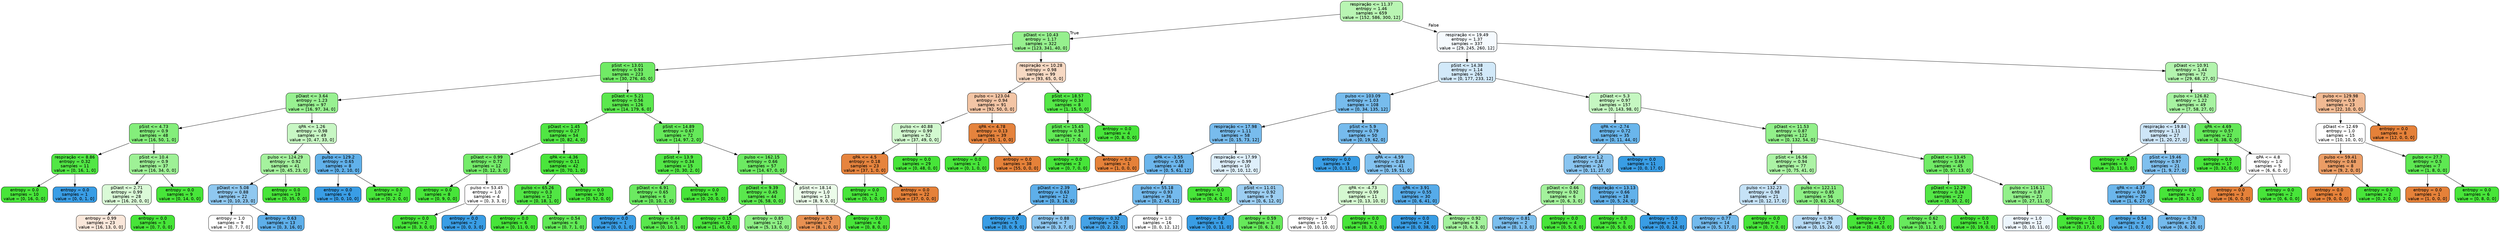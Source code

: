 digraph Tree {
node [shape=box, style="filled, rounded", color="black", fontname="helvetica"] ;
edge [fontname="helvetica"] ;
0 [label="respiração <= 11.37\nentropy = 1.46\nsamples = 659\nvalue = [152, 586, 300, 12]", fillcolor="#b9f5b3"] ;
1 [label="pDiast <= 10.43\nentropy = 1.17\nsamples = 322\nvalue = [123, 341, 40, 0]", fillcolor="#96f08e"] ;
0 -> 1 [labeldistance=2.5, labelangle=45, headlabel="True"] ;
2 [label="pSist <= 13.01\nentropy = 0.93\nsamples = 223\nvalue = [30, 276, 40, 0]", fillcolor="#71eb66"] ;
1 -> 2 ;
3 [label="pDiast <= 3.64\nentropy = 1.23\nsamples = 97\nvalue = [16, 97, 34, 0]", fillcolor="#98f191"] ;
2 -> 3 ;
4 [label="pSist <= 4.73\nentropy = 0.9\nsamples = 48\nvalue = [16, 50, 1, 0]", fillcolor="#84ee7b"] ;
3 -> 4 ;
5 [label="respiração <= 8.86\nentropy = 0.32\nsamples = 11\nvalue = [0, 16, 1, 0]", fillcolor="#52e745"] ;
4 -> 5 ;
6 [label="entropy = 0.0\nsamples = 10\nvalue = [0, 16, 0, 0]", fillcolor="#47e539"] ;
5 -> 6 ;
7 [label="entropy = 0.0\nsamples = 1\nvalue = [0, 0, 1, 0]", fillcolor="#399de5"] ;
5 -> 7 ;
8 [label="pSist <= 10.4\nentropy = 0.9\nsamples = 37\nvalue = [16, 34, 0, 0]", fillcolor="#9ef196"] ;
4 -> 8 ;
9 [label="pDiast <= 2.71\nentropy = 0.99\nsamples = 28\nvalue = [16, 20, 0, 0]", fillcolor="#dafad7"] ;
8 -> 9 ;
10 [label="entropy = 0.99\nsamples = 23\nvalue = [16, 13, 0, 0]", fillcolor="#fae7da"] ;
9 -> 10 ;
11 [label="entropy = 0.0\nsamples = 5\nvalue = [0, 7, 0, 0]", fillcolor="#47e539"] ;
9 -> 11 ;
12 [label="entropy = 0.0\nsamples = 9\nvalue = [0, 14, 0, 0]", fillcolor="#47e539"] ;
8 -> 12 ;
13 [label="qPA <= 1.26\nentropy = 0.98\nsamples = 49\nvalue = [0, 47, 33, 0]", fillcolor="#c8f7c4"] ;
3 -> 13 ;
14 [label="pulso <= 124.29\nentropy = 0.92\nsamples = 41\nvalue = [0, 45, 23, 0]", fillcolor="#a5f29e"] ;
13 -> 14 ;
15 [label="pDiast <= 5.08\nentropy = 0.88\nsamples = 22\nvalue = [0, 10, 23, 0]", fillcolor="#8fc8f0"] ;
14 -> 15 ;
16 [label="entropy = 1.0\nsamples = 9\nvalue = [0, 7, 7, 0]", fillcolor="#ffffff"] ;
15 -> 16 ;
17 [label="entropy = 0.63\nsamples = 13\nvalue = [0, 3, 16, 0]", fillcolor="#5eafea"] ;
15 -> 17 ;
18 [label="entropy = 0.0\nsamples = 19\nvalue = [0, 35, 0, 0]", fillcolor="#47e539"] ;
14 -> 18 ;
19 [label="pulso <= 129.2\nentropy = 0.65\nsamples = 8\nvalue = [0, 2, 10, 0]", fillcolor="#61b1ea"] ;
13 -> 19 ;
20 [label="entropy = 0.0\nsamples = 6\nvalue = [0, 0, 10, 0]", fillcolor="#399de5"] ;
19 -> 20 ;
21 [label="entropy = 0.0\nsamples = 2\nvalue = [0, 2, 0, 0]", fillcolor="#47e539"] ;
19 -> 21 ;
22 [label="pDiast <= 5.21\nentropy = 0.56\nsamples = 126\nvalue = [14, 179, 6, 0]", fillcolor="#5be84e"] ;
2 -> 22 ;
23 [label="pDiast <= 1.45\nentropy = 0.27\nsamples = 54\nvalue = [0, 82, 4, 0]", fillcolor="#50e643"] ;
22 -> 23 ;
24 [label="pDiast <= 0.99\nentropy = 0.72\nsamples = 12\nvalue = [0, 12, 3, 0]", fillcolor="#75ec6a"] ;
23 -> 24 ;
25 [label="entropy = 0.0\nsamples = 8\nvalue = [0, 9, 0, 0]", fillcolor="#47e539"] ;
24 -> 25 ;
26 [label="pulso <= 53.45\nentropy = 1.0\nsamples = 4\nvalue = [0, 3, 3, 0]", fillcolor="#ffffff"] ;
24 -> 26 ;
27 [label="entropy = 0.0\nsamples = 2\nvalue = [0, 3, 0, 0]", fillcolor="#47e539"] ;
26 -> 27 ;
28 [label="entropy = 0.0\nsamples = 2\nvalue = [0, 0, 3, 0]", fillcolor="#399de5"] ;
26 -> 28 ;
29 [label="qPA <= -4.36\nentropy = 0.11\nsamples = 42\nvalue = [0, 70, 1, 0]", fillcolor="#4ae53c"] ;
23 -> 29 ;
30 [label="pulso <= 65.26\nentropy = 0.3\nsamples = 12\nvalue = [0, 18, 1, 0]", fillcolor="#51e644"] ;
29 -> 30 ;
31 [label="entropy = 0.0\nsamples = 6\nvalue = [0, 11, 0, 0]", fillcolor="#47e539"] ;
30 -> 31 ;
32 [label="entropy = 0.54\nsamples = 6\nvalue = [0, 7, 1, 0]", fillcolor="#61e955"] ;
30 -> 32 ;
33 [label="entropy = 0.0\nsamples = 30\nvalue = [0, 52, 0, 0]", fillcolor="#47e539"] ;
29 -> 33 ;
34 [label="pSist <= 14.89\nentropy = 0.67\nsamples = 72\nvalue = [14, 97, 2, 0]", fillcolor="#65e959"] ;
22 -> 34 ;
35 [label="pSist <= 13.9\nentropy = 0.34\nsamples = 15\nvalue = [0, 30, 2, 0]", fillcolor="#53e746"] ;
34 -> 35 ;
36 [label="pDiast <= 6.91\nentropy = 0.65\nsamples = 6\nvalue = [0, 10, 2, 0]", fillcolor="#6cea61"] ;
35 -> 36 ;
37 [label="entropy = 0.0\nsamples = 1\nvalue = [0, 0, 1, 0]", fillcolor="#399de5"] ;
36 -> 37 ;
38 [label="entropy = 0.44\nsamples = 5\nvalue = [0, 10, 1, 0]", fillcolor="#59e84d"] ;
36 -> 38 ;
39 [label="entropy = 0.0\nsamples = 9\nvalue = [0, 20, 0, 0]", fillcolor="#47e539"] ;
35 -> 39 ;
40 [label="pulso <= 162.15\nentropy = 0.66\nsamples = 57\nvalue = [14, 67, 0, 0]", fillcolor="#6dea62"] ;
34 -> 40 ;
41 [label="pDiast <= 9.39\nentropy = 0.45\nsamples = 44\nvalue = [6, 58, 0, 0]", fillcolor="#5ae84d"] ;
40 -> 41 ;
42 [label="entropy = 0.15\nsamples = 32\nvalue = [1, 45, 0, 0]", fillcolor="#4be63d"] ;
41 -> 42 ;
43 [label="entropy = 0.85\nsamples = 12\nvalue = [5, 13, 0, 0]", fillcolor="#8eef85"] ;
41 -> 43 ;
44 [label="pSist <= 18.14\nentropy = 1.0\nsamples = 13\nvalue = [8, 9, 0, 0]", fillcolor="#ebfce9"] ;
40 -> 44 ;
45 [label="entropy = 0.5\nsamples = 7\nvalue = [8, 1, 0, 0]", fillcolor="#e89152"] ;
44 -> 45 ;
46 [label="entropy = 0.0\nsamples = 6\nvalue = [0, 8, 0, 0]", fillcolor="#47e539"] ;
44 -> 46 ;
47 [label="respiração <= 10.28\nentropy = 0.98\nsamples = 99\nvalue = [93, 65, 0, 0]", fillcolor="#f7d9c3"] ;
1 -> 47 ;
48 [label="pulso <= 123.04\nentropy = 0.94\nsamples = 91\nvalue = [92, 50, 0, 0]", fillcolor="#f3c5a5"] ;
47 -> 48 ;
49 [label="pulso <= 40.88\nentropy = 0.99\nsamples = 52\nvalue = [37, 49, 0, 0]", fillcolor="#d2f9cf"] ;
48 -> 49 ;
50 [label="qPA <= 4.5\nentropy = 0.18\nsamples = 23\nvalue = [37, 1, 0, 0]", fillcolor="#e6843e"] ;
49 -> 50 ;
51 [label="entropy = 0.0\nsamples = 1\nvalue = [0, 1, 0, 0]", fillcolor="#47e539"] ;
50 -> 51 ;
52 [label="entropy = 0.0\nsamples = 22\nvalue = [37, 0, 0, 0]", fillcolor="#e58139"] ;
50 -> 52 ;
53 [label="entropy = 0.0\nsamples = 29\nvalue = [0, 48, 0, 0]", fillcolor="#47e539"] ;
49 -> 53 ;
54 [label="qPA <= 4.78\nentropy = 0.13\nsamples = 39\nvalue = [55, 1, 0, 0]", fillcolor="#e5833d"] ;
48 -> 54 ;
55 [label="entropy = 0.0\nsamples = 1\nvalue = [0, 1, 0, 0]", fillcolor="#47e539"] ;
54 -> 55 ;
56 [label="entropy = 0.0\nsamples = 38\nvalue = [55, 0, 0, 0]", fillcolor="#e58139"] ;
54 -> 56 ;
57 [label="pSist <= 18.57\nentropy = 0.34\nsamples = 8\nvalue = [1, 15, 0, 0]", fillcolor="#53e746"] ;
47 -> 57 ;
58 [label="pSist <= 15.45\nentropy = 0.54\nsamples = 4\nvalue = [1, 7, 0, 0]", fillcolor="#61e955"] ;
57 -> 58 ;
59 [label="entropy = 0.0\nsamples = 3\nvalue = [0, 7, 0, 0]", fillcolor="#47e539"] ;
58 -> 59 ;
60 [label="entropy = 0.0\nsamples = 1\nvalue = [1, 0, 0, 0]", fillcolor="#e58139"] ;
58 -> 60 ;
61 [label="entropy = 0.0\nsamples = 4\nvalue = [0, 8, 0, 0]", fillcolor="#47e539"] ;
57 -> 61 ;
62 [label="respiração <= 19.49\nentropy = 1.37\nsamples = 337\nvalue = [29, 245, 260, 12]", fillcolor="#f5fafe"] ;
0 -> 62 [labeldistance=2.5, labelangle=-45, headlabel="False"] ;
63 [label="pSist <= 14.38\nentropy = 1.14\nsamples = 265\nvalue = [0, 177, 233, 12]", fillcolor="#d2e9f9"] ;
62 -> 63 ;
64 [label="pulso <= 103.09\nentropy = 1.03\nsamples = 108\nvalue = [0, 34, 135, 12]", fillcolor="#77bced"] ;
63 -> 64 ;
65 [label="respiração <= 17.98\nentropy = 1.11\nsamples = 58\nvalue = [0, 15, 73, 12]", fillcolor="#78bced"] ;
64 -> 65 ;
66 [label="qPA <= -3.55\nentropy = 0.95\nsamples = 48\nvalue = [0, 5, 61, 12]", fillcolor="#6cb6ec"] ;
65 -> 66 ;
67 [label="pDiast <= 2.39\nentropy = 0.63\nsamples = 12\nvalue = [0, 3, 16, 0]", fillcolor="#5eafea"] ;
66 -> 67 ;
68 [label="entropy = 0.0\nsamples = 5\nvalue = [0, 0, 9, 0]", fillcolor="#399de5"] ;
67 -> 68 ;
69 [label="entropy = 0.88\nsamples = 7\nvalue = [0, 3, 7, 0]", fillcolor="#8ec7f0"] ;
67 -> 69 ;
70 [label="pulso <= 55.18\nentropy = 0.93\nsamples = 36\nvalue = [0, 2, 45, 12]", fillcolor="#74baed"] ;
66 -> 70 ;
71 [label="entropy = 0.32\nsamples = 20\nvalue = [0, 2, 33, 0]", fillcolor="#45a3e7"] ;
70 -> 71 ;
72 [label="entropy = 1.0\nsamples = 16\nvalue = [0, 0, 12, 12]", fillcolor="#ffffff"] ;
70 -> 72 ;
73 [label="respiração <= 17.99\nentropy = 0.99\nsamples = 10\nvalue = [0, 10, 12, 0]", fillcolor="#deeffb"] ;
65 -> 73 ;
74 [label="entropy = 0.0\nsamples = 1\nvalue = [0, 4, 0, 0]", fillcolor="#47e539"] ;
73 -> 74 ;
75 [label="pSist <= 11.01\nentropy = 0.92\nsamples = 9\nvalue = [0, 6, 12, 0]", fillcolor="#9ccef2"] ;
73 -> 75 ;
76 [label="entropy = 0.0\nsamples = 6\nvalue = [0, 0, 11, 0]", fillcolor="#399de5"] ;
75 -> 76 ;
77 [label="entropy = 0.59\nsamples = 3\nvalue = [0, 6, 1, 0]", fillcolor="#66e95a"] ;
75 -> 77 ;
78 [label="pSist <= 5.9\nentropy = 0.79\nsamples = 50\nvalue = [0, 19, 62, 0]", fillcolor="#76bbed"] ;
64 -> 78 ;
79 [label="entropy = 0.0\nsamples = 9\nvalue = [0, 0, 11, 0]", fillcolor="#399de5"] ;
78 -> 79 ;
80 [label="qPA <= -4.59\nentropy = 0.84\nsamples = 41\nvalue = [0, 19, 51, 0]", fillcolor="#83c2ef"] ;
78 -> 80 ;
81 [label="qPA <= -4.73\nentropy = 0.99\nsamples = 11\nvalue = [0, 13, 10, 0]", fillcolor="#d5f9d1"] ;
80 -> 81 ;
82 [label="entropy = 1.0\nsamples = 10\nvalue = [0, 10, 10, 0]", fillcolor="#ffffff"] ;
81 -> 82 ;
83 [label="entropy = 0.0\nsamples = 1\nvalue = [0, 3, 0, 0]", fillcolor="#47e539"] ;
81 -> 83 ;
84 [label="qPA <= 3.91\nentropy = 0.55\nsamples = 30\nvalue = [0, 6, 41, 0]", fillcolor="#56abe9"] ;
80 -> 84 ;
85 [label="entropy = 0.0\nsamples = 24\nvalue = [0, 0, 38, 0]", fillcolor="#399de5"] ;
84 -> 85 ;
86 [label="entropy = 0.92\nsamples = 6\nvalue = [0, 6, 3, 0]", fillcolor="#a3f29c"] ;
84 -> 86 ;
87 [label="pDiast <= 5.3\nentropy = 0.97\nsamples = 157\nvalue = [0, 143, 98, 0]", fillcolor="#c5f7c1"] ;
63 -> 87 ;
88 [label="qPA <= -2.74\nentropy = 0.72\nsamples = 35\nvalue = [0, 11, 44, 0]", fillcolor="#6ab6ec"] ;
87 -> 88 ;
89 [label="pDiast <= 1.2\nentropy = 0.87\nsamples = 24\nvalue = [0, 11, 27, 0]", fillcolor="#8ac5f0"] ;
88 -> 89 ;
90 [label="pDiast <= 0.66\nentropy = 0.92\nsamples = 6\nvalue = [0, 6, 3, 0]", fillcolor="#a3f29c"] ;
89 -> 90 ;
91 [label="entropy = 0.81\nsamples = 2\nvalue = [0, 1, 3, 0]", fillcolor="#7bbeee"] ;
90 -> 91 ;
92 [label="entropy = 0.0\nsamples = 4\nvalue = [0, 5, 0, 0]", fillcolor="#47e539"] ;
90 -> 92 ;
93 [label="respiração <= 13.13\nentropy = 0.66\nsamples = 18\nvalue = [0, 5, 24, 0]", fillcolor="#62b1ea"] ;
89 -> 93 ;
94 [label="entropy = 0.0\nsamples = 5\nvalue = [0, 5, 0, 0]", fillcolor="#47e539"] ;
93 -> 94 ;
95 [label="entropy = 0.0\nsamples = 13\nvalue = [0, 0, 24, 0]", fillcolor="#399de5"] ;
93 -> 95 ;
96 [label="entropy = 0.0\nsamples = 11\nvalue = [0, 0, 17, 0]", fillcolor="#399de5"] ;
88 -> 96 ;
97 [label="pDiast <= 11.53\nentropy = 0.87\nsamples = 122\nvalue = [0, 132, 54, 0]", fillcolor="#92f08a"] ;
87 -> 97 ;
98 [label="pSist <= 16.56\nentropy = 0.94\nsamples = 77\nvalue = [0, 75, 41, 0]", fillcolor="#acf3a5"] ;
97 -> 98 ;
99 [label="pulso <= 132.23\nentropy = 0.98\nsamples = 21\nvalue = [0, 12, 17, 0]", fillcolor="#c5e2f7"] ;
98 -> 99 ;
100 [label="entropy = 0.77\nsamples = 14\nvalue = [0, 5, 17, 0]", fillcolor="#73baed"] ;
99 -> 100 ;
101 [label="entropy = 0.0\nsamples = 7\nvalue = [0, 7, 0, 0]", fillcolor="#47e539"] ;
99 -> 101 ;
102 [label="pulso <= 122.11\nentropy = 0.85\nsamples = 56\nvalue = [0, 63, 24, 0]", fillcolor="#8def84"] ;
98 -> 102 ;
103 [label="entropy = 0.96\nsamples = 29\nvalue = [0, 15, 24, 0]", fillcolor="#b5daf5"] ;
102 -> 103 ;
104 [label="entropy = 0.0\nsamples = 27\nvalue = [0, 48, 0, 0]", fillcolor="#47e539"] ;
102 -> 104 ;
105 [label="pDiast <= 13.45\nentropy = 0.69\nsamples = 45\nvalue = [0, 57, 13, 0]", fillcolor="#71eb66"] ;
97 -> 105 ;
106 [label="pDiast <= 12.29\nentropy = 0.34\nsamples = 22\nvalue = [0, 30, 2, 0]", fillcolor="#53e746"] ;
105 -> 106 ;
107 [label="entropy = 0.62\nsamples = 9\nvalue = [0, 11, 2, 0]", fillcolor="#68ea5d"] ;
106 -> 107 ;
108 [label="entropy = 0.0\nsamples = 13\nvalue = [0, 19, 0, 0]", fillcolor="#47e539"] ;
106 -> 108 ;
109 [label="pulso <= 116.11\nentropy = 0.87\nsamples = 23\nvalue = [0, 27, 11, 0]", fillcolor="#92f08a"] ;
105 -> 109 ;
110 [label="entropy = 1.0\nsamples = 12\nvalue = [0, 10, 11, 0]", fillcolor="#edf6fd"] ;
109 -> 110 ;
111 [label="entropy = 0.0\nsamples = 11\nvalue = [0, 17, 0, 0]", fillcolor="#47e539"] ;
109 -> 111 ;
112 [label="pDiast <= 10.91\nentropy = 1.44\nsamples = 72\nvalue = [29, 68, 27, 0]", fillcolor="#b3f4ae"] ;
62 -> 112 ;
113 [label="pulso <= 126.82\nentropy = 1.22\nsamples = 49\nvalue = [7, 58, 27, 0]", fillcolor="#a7f3a1"] ;
112 -> 113 ;
114 [label="respiração <= 19.84\nentropy = 1.11\nsamples = 27\nvalue = [1, 20, 27, 0]", fillcolor="#cee6f8"] ;
113 -> 114 ;
115 [label="entropy = 0.0\nsamples = 6\nvalue = [0, 11, 0, 0]", fillcolor="#47e539"] ;
114 -> 115 ;
116 [label="pSist <= 19.46\nentropy = 0.97\nsamples = 21\nvalue = [1, 9, 27, 0]", fillcolor="#80c0ee"] ;
114 -> 116 ;
117 [label="qPA <= -4.37\nentropy = 0.86\nsamples = 20\nvalue = [1, 6, 27, 0]", fillcolor="#6bb6ec"] ;
116 -> 117 ;
118 [label="entropy = 0.54\nsamples = 4\nvalue = [1, 0, 7, 0]", fillcolor="#55abe9"] ;
117 -> 118 ;
119 [label="entropy = 0.78\nsamples = 16\nvalue = [0, 6, 20, 0]", fillcolor="#74baed"] ;
117 -> 119 ;
120 [label="entropy = 0.0\nsamples = 1\nvalue = [0, 3, 0, 0]", fillcolor="#47e539"] ;
116 -> 120 ;
121 [label="qPA <= 4.69\nentropy = 0.57\nsamples = 22\nvalue = [6, 38, 0, 0]", fillcolor="#64e958"] ;
113 -> 121 ;
122 [label="entropy = 0.0\nsamples = 17\nvalue = [0, 32, 0, 0]", fillcolor="#47e539"] ;
121 -> 122 ;
123 [label="qPA <= 4.8\nentropy = 1.0\nsamples = 5\nvalue = [6, 6, 0, 0]", fillcolor="#ffffff"] ;
121 -> 123 ;
124 [label="entropy = 0.0\nsamples = 3\nvalue = [6, 0, 0, 0]", fillcolor="#e58139"] ;
123 -> 124 ;
125 [label="entropy = 0.0\nsamples = 2\nvalue = [0, 6, 0, 0]", fillcolor="#47e539"] ;
123 -> 125 ;
126 [label="pulso <= 129.98\nentropy = 0.9\nsamples = 23\nvalue = [22, 10, 0, 0]", fillcolor="#f1ba93"] ;
112 -> 126 ;
127 [label="pDiast <= 12.69\nentropy = 1.0\nsamples = 15\nvalue = [10, 10, 0, 0]", fillcolor="#ffffff"] ;
126 -> 127 ;
128 [label="pulso <= 59.41\nentropy = 0.68\nsamples = 8\nvalue = [9, 2, 0, 0]", fillcolor="#eb9d65"] ;
127 -> 128 ;
129 [label="entropy = 0.0\nsamples = 6\nvalue = [9, 0, 0, 0]", fillcolor="#e58139"] ;
128 -> 129 ;
130 [label="entropy = 0.0\nsamples = 2\nvalue = [0, 2, 0, 0]", fillcolor="#47e539"] ;
128 -> 130 ;
131 [label="pulso <= 27.7\nentropy = 0.5\nsamples = 7\nvalue = [1, 8, 0, 0]", fillcolor="#5ee852"] ;
127 -> 131 ;
132 [label="entropy = 0.0\nsamples = 1\nvalue = [1, 0, 0, 0]", fillcolor="#e58139"] ;
131 -> 132 ;
133 [label="entropy = 0.0\nsamples = 6\nvalue = [0, 8, 0, 0]", fillcolor="#47e539"] ;
131 -> 133 ;
134 [label="entropy = 0.0\nsamples = 8\nvalue = [12, 0, 0, 0]", fillcolor="#e58139"] ;
126 -> 134 ;
}